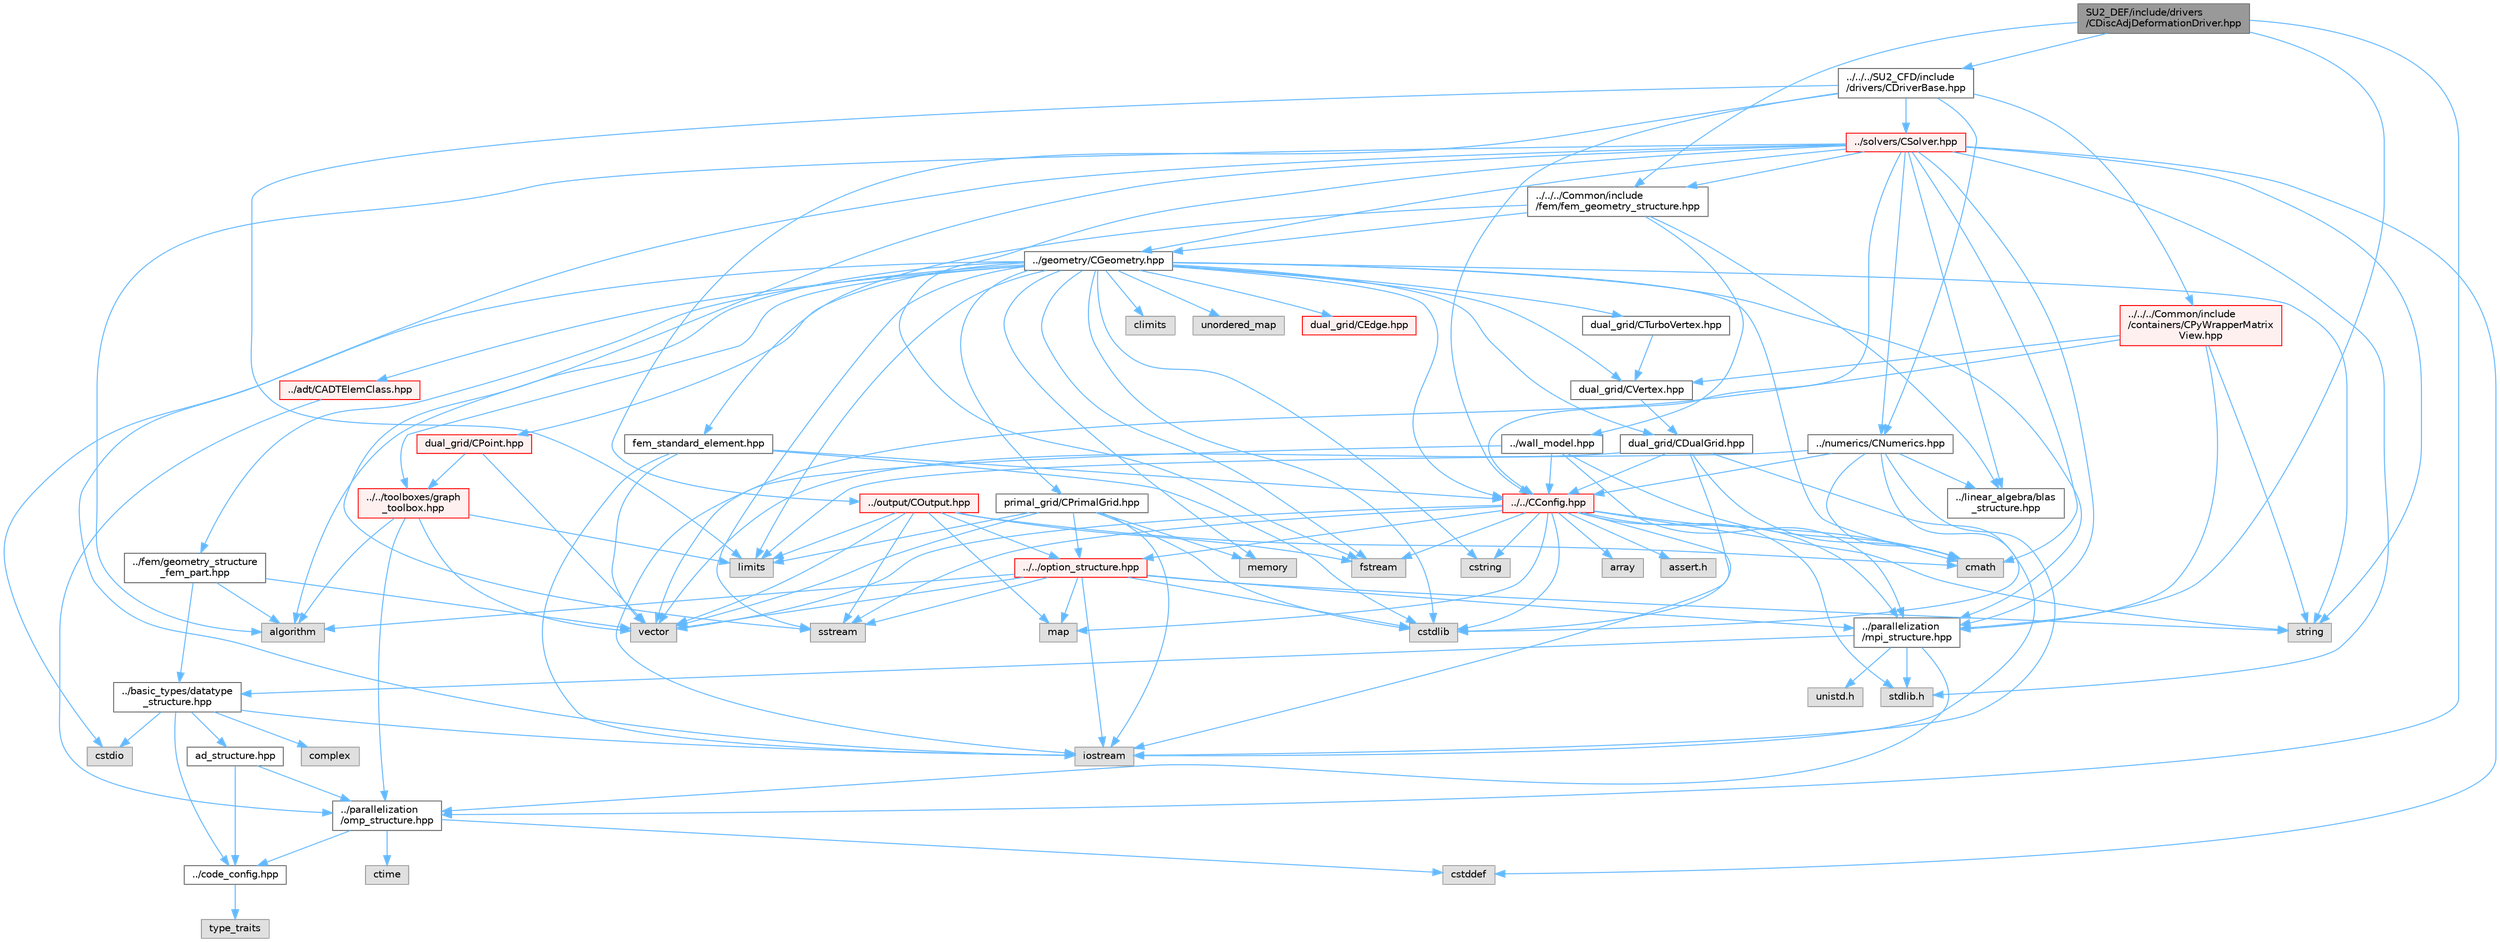 digraph "SU2_DEF/include/drivers/CDiscAdjDeformationDriver.hpp"
{
 // LATEX_PDF_SIZE
  bgcolor="transparent";
  edge [fontname=Helvetica,fontsize=10,labelfontname=Helvetica,labelfontsize=10];
  node [fontname=Helvetica,fontsize=10,shape=box,height=0.2,width=0.4];
  Node1 [id="Node000001",label="SU2_DEF/include/drivers\l/CDiscAdjDeformationDriver.hpp",height=0.2,width=0.4,color="gray40", fillcolor="grey60", style="filled", fontcolor="black",tooltip="Headers of the main subroutines for driving the projection of sensitivities."];
  Node1 -> Node2 [id="edge1_Node000001_Node000002",color="steelblue1",style="solid",tooltip=" "];
  Node2 [id="Node000002",label="../../../Common/include\l/fem/fem_geometry_structure.hpp",height=0.2,width=0.4,color="grey40", fillcolor="white", style="filled",URL="$fem__geometry__structure_8hpp.html",tooltip="Headers of the main subroutines for creating the geometrical structure for the FEM solver...."];
  Node2 -> Node3 [id="edge2_Node000002_Node000003",color="steelblue1",style="solid",tooltip=" "];
  Node3 [id="Node000003",label="../geometry/CGeometry.hpp",height=0.2,width=0.4,color="grey40", fillcolor="white", style="filled",URL="$CGeometry_8hpp.html",tooltip="Headers of the main subroutines for creating the geometrical structure. The subroutines and functions..."];
  Node3 -> Node4 [id="edge3_Node000003_Node000004",color="steelblue1",style="solid",tooltip=" "];
  Node4 [id="Node000004",label="limits",height=0.2,width=0.4,color="grey60", fillcolor="#E0E0E0", style="filled",tooltip=" "];
  Node3 -> Node5 [id="edge4_Node000003_Node000005",color="steelblue1",style="solid",tooltip=" "];
  Node5 [id="Node000005",label="../parallelization\l/mpi_structure.hpp",height=0.2,width=0.4,color="grey40", fillcolor="white", style="filled",URL="$mpi__structure_8hpp.html",tooltip="Headers of the mpi interface for generalized datatypes. The subroutines and functions are in the mpi_..."];
  Node5 -> Node6 [id="edge5_Node000005_Node000006",color="steelblue1",style="solid",tooltip=" "];
  Node6 [id="Node000006",label="stdlib.h",height=0.2,width=0.4,color="grey60", fillcolor="#E0E0E0", style="filled",tooltip=" "];
  Node5 -> Node7 [id="edge6_Node000005_Node000007",color="steelblue1",style="solid",tooltip=" "];
  Node7 [id="Node000007",label="../basic_types/datatype\l_structure.hpp",height=0.2,width=0.4,color="grey40", fillcolor="white", style="filled",URL="$datatype__structure_8hpp.html",tooltip="Headers for generalized datatypes, defines an interface for AD types."];
  Node7 -> Node8 [id="edge7_Node000007_Node000008",color="steelblue1",style="solid",tooltip=" "];
  Node8 [id="Node000008",label="iostream",height=0.2,width=0.4,color="grey60", fillcolor="#E0E0E0", style="filled",tooltip=" "];
  Node7 -> Node9 [id="edge8_Node000007_Node000009",color="steelblue1",style="solid",tooltip=" "];
  Node9 [id="Node000009",label="complex",height=0.2,width=0.4,color="grey60", fillcolor="#E0E0E0", style="filled",tooltip=" "];
  Node7 -> Node10 [id="edge9_Node000007_Node000010",color="steelblue1",style="solid",tooltip=" "];
  Node10 [id="Node000010",label="cstdio",height=0.2,width=0.4,color="grey60", fillcolor="#E0E0E0", style="filled",tooltip=" "];
  Node7 -> Node11 [id="edge10_Node000007_Node000011",color="steelblue1",style="solid",tooltip=" "];
  Node11 [id="Node000011",label="../code_config.hpp",height=0.2,width=0.4,color="grey40", fillcolor="white", style="filled",URL="$code__config_8hpp.html",tooltip="Header file for collecting common macros, definitions and type configurations."];
  Node11 -> Node12 [id="edge11_Node000011_Node000012",color="steelblue1",style="solid",tooltip=" "];
  Node12 [id="Node000012",label="type_traits",height=0.2,width=0.4,color="grey60", fillcolor="#E0E0E0", style="filled",tooltip=" "];
  Node7 -> Node13 [id="edge12_Node000007_Node000013",color="steelblue1",style="solid",tooltip=" "];
  Node13 [id="Node000013",label="ad_structure.hpp",height=0.2,width=0.4,color="grey40", fillcolor="white", style="filled",URL="$ad__structure_8hpp.html",tooltip="Main routines for the algorithmic differentiation (AD) structure."];
  Node13 -> Node11 [id="edge13_Node000013_Node000011",color="steelblue1",style="solid",tooltip=" "];
  Node13 -> Node14 [id="edge14_Node000013_Node000014",color="steelblue1",style="solid",tooltip=" "];
  Node14 [id="Node000014",label="../parallelization\l/omp_structure.hpp",height=0.2,width=0.4,color="grey40", fillcolor="white", style="filled",URL="$omp__structure_8hpp.html",tooltip="OpenMP interface header, provides compatibility functions if the code is built without OpenMP support..."];
  Node14 -> Node15 [id="edge15_Node000014_Node000015",color="steelblue1",style="solid",tooltip=" "];
  Node15 [id="Node000015",label="cstddef",height=0.2,width=0.4,color="grey60", fillcolor="#E0E0E0", style="filled",tooltip=" "];
  Node14 -> Node11 [id="edge16_Node000014_Node000011",color="steelblue1",style="solid",tooltip=" "];
  Node14 -> Node16 [id="edge17_Node000014_Node000016",color="steelblue1",style="solid",tooltip=" "];
  Node16 [id="Node000016",label="ctime",height=0.2,width=0.4,color="grey60", fillcolor="#E0E0E0", style="filled",tooltip=" "];
  Node5 -> Node17 [id="edge18_Node000005_Node000017",color="steelblue1",style="solid",tooltip=" "];
  Node17 [id="Node000017",label="unistd.h",height=0.2,width=0.4,color="grey60", fillcolor="#E0E0E0", style="filled",tooltip=" "];
  Node5 -> Node14 [id="edge19_Node000005_Node000014",color="steelblue1",style="solid",tooltip=" "];
  Node3 -> Node18 [id="edge20_Node000003_Node000018",color="steelblue1",style="solid",tooltip=" "];
  Node18 [id="Node000018",label="string",height=0.2,width=0.4,color="grey60", fillcolor="#E0E0E0", style="filled",tooltip=" "];
  Node3 -> Node19 [id="edge21_Node000003_Node000019",color="steelblue1",style="solid",tooltip=" "];
  Node19 [id="Node000019",label="fstream",height=0.2,width=0.4,color="grey60", fillcolor="#E0E0E0", style="filled",tooltip=" "];
  Node3 -> Node20 [id="edge22_Node000003_Node000020",color="steelblue1",style="solid",tooltip=" "];
  Node20 [id="Node000020",label="sstream",height=0.2,width=0.4,color="grey60", fillcolor="#E0E0E0", style="filled",tooltip=" "];
  Node3 -> Node21 [id="edge23_Node000003_Node000021",color="steelblue1",style="solid",tooltip=" "];
  Node21 [id="Node000021",label="cmath",height=0.2,width=0.4,color="grey60", fillcolor="#E0E0E0", style="filled",tooltip=" "];
  Node3 -> Node22 [id="edge24_Node000003_Node000022",color="steelblue1",style="solid",tooltip=" "];
  Node22 [id="Node000022",label="algorithm",height=0.2,width=0.4,color="grey60", fillcolor="#E0E0E0", style="filled",tooltip=" "];
  Node3 -> Node23 [id="edge25_Node000003_Node000023",color="steelblue1",style="solid",tooltip=" "];
  Node23 [id="Node000023",label="cstring",height=0.2,width=0.4,color="grey60", fillcolor="#E0E0E0", style="filled",tooltip=" "];
  Node3 -> Node10 [id="edge26_Node000003_Node000010",color="steelblue1",style="solid",tooltip=" "];
  Node3 -> Node24 [id="edge27_Node000003_Node000024",color="steelblue1",style="solid",tooltip=" "];
  Node24 [id="Node000024",label="cstdlib",height=0.2,width=0.4,color="grey60", fillcolor="#E0E0E0", style="filled",tooltip=" "];
  Node3 -> Node25 [id="edge28_Node000003_Node000025",color="steelblue1",style="solid",tooltip=" "];
  Node25 [id="Node000025",label="climits",height=0.2,width=0.4,color="grey60", fillcolor="#E0E0E0", style="filled",tooltip=" "];
  Node3 -> Node26 [id="edge29_Node000003_Node000026",color="steelblue1",style="solid",tooltip=" "];
  Node26 [id="Node000026",label="memory",height=0.2,width=0.4,color="grey60", fillcolor="#E0E0E0", style="filled",tooltip=" "];
  Node3 -> Node27 [id="edge30_Node000003_Node000027",color="steelblue1",style="solid",tooltip=" "];
  Node27 [id="Node000027",label="unordered_map",height=0.2,width=0.4,color="grey60", fillcolor="#E0E0E0", style="filled",tooltip=" "];
  Node3 -> Node28 [id="edge31_Node000003_Node000028",color="steelblue1",style="solid",tooltip=" "];
  Node28 [id="Node000028",label="primal_grid/CPrimalGrid.hpp",height=0.2,width=0.4,color="grey40", fillcolor="white", style="filled",URL="$CPrimalGrid_8hpp.html",tooltip="Headers of the main subroutines for storing the primal grid structure. The subroutines and functions ..."];
  Node28 -> Node8 [id="edge32_Node000028_Node000008",color="steelblue1",style="solid",tooltip=" "];
  Node28 -> Node29 [id="edge33_Node000028_Node000029",color="steelblue1",style="solid",tooltip=" "];
  Node29 [id="Node000029",label="vector",height=0.2,width=0.4,color="grey60", fillcolor="#E0E0E0", style="filled",tooltip=" "];
  Node28 -> Node4 [id="edge34_Node000028_Node000004",color="steelblue1",style="solid",tooltip=" "];
  Node28 -> Node24 [id="edge35_Node000028_Node000024",color="steelblue1",style="solid",tooltip=" "];
  Node28 -> Node26 [id="edge36_Node000028_Node000026",color="steelblue1",style="solid",tooltip=" "];
  Node28 -> Node30 [id="edge37_Node000028_Node000030",color="steelblue1",style="solid",tooltip=" "];
  Node30 [id="Node000030",label="../../option_structure.hpp",height=0.2,width=0.4,color="red", fillcolor="#FFF0F0", style="filled",URL="$option__structure_8hpp.html",tooltip="Defines classes for referencing options for easy input in CConfig."];
  Node30 -> Node5 [id="edge38_Node000030_Node000005",color="steelblue1",style="solid",tooltip=" "];
  Node30 -> Node8 [id="edge39_Node000030_Node000008",color="steelblue1",style="solid",tooltip=" "];
  Node30 -> Node20 [id="edge40_Node000030_Node000020",color="steelblue1",style="solid",tooltip=" "];
  Node30 -> Node18 [id="edge41_Node000030_Node000018",color="steelblue1",style="solid",tooltip=" "];
  Node30 -> Node29 [id="edge42_Node000030_Node000029",color="steelblue1",style="solid",tooltip=" "];
  Node30 -> Node31 [id="edge43_Node000030_Node000031",color="steelblue1",style="solid",tooltip=" "];
  Node31 [id="Node000031",label="map",height=0.2,width=0.4,color="grey60", fillcolor="#E0E0E0", style="filled",tooltip=" "];
  Node30 -> Node24 [id="edge44_Node000030_Node000024",color="steelblue1",style="solid",tooltip=" "];
  Node30 -> Node22 [id="edge45_Node000030_Node000022",color="steelblue1",style="solid",tooltip=" "];
  Node3 -> Node33 [id="edge46_Node000003_Node000033",color="steelblue1",style="solid",tooltip=" "];
  Node33 [id="Node000033",label="dual_grid/CDualGrid.hpp",height=0.2,width=0.4,color="grey40", fillcolor="white", style="filled",URL="$CDualGrid_8hpp.html",tooltip="Headers of the main subroutines for doing the complete dual grid structure. The subroutines and funct..."];
  Node33 -> Node21 [id="edge47_Node000033_Node000021",color="steelblue1",style="solid",tooltip=" "];
  Node33 -> Node8 [id="edge48_Node000033_Node000008",color="steelblue1",style="solid",tooltip=" "];
  Node33 -> Node24 [id="edge49_Node000033_Node000024",color="steelblue1",style="solid",tooltip=" "];
  Node33 -> Node29 [id="edge50_Node000033_Node000029",color="steelblue1",style="solid",tooltip=" "];
  Node33 -> Node34 [id="edge51_Node000033_Node000034",color="steelblue1",style="solid",tooltip=" "];
  Node34 [id="Node000034",label="../../CConfig.hpp",height=0.2,width=0.4,color="red", fillcolor="#FFF0F0", style="filled",URL="$CConfig_8hpp.html",tooltip="All the information about the definition of the physical problem. The subroutines and functions are i..."];
  Node34 -> Node5 [id="edge52_Node000034_Node000005",color="steelblue1",style="solid",tooltip=" "];
  Node34 -> Node8 [id="edge53_Node000034_Node000008",color="steelblue1",style="solid",tooltip=" "];
  Node34 -> Node24 [id="edge54_Node000034_Node000024",color="steelblue1",style="solid",tooltip=" "];
  Node34 -> Node19 [id="edge55_Node000034_Node000019",color="steelblue1",style="solid",tooltip=" "];
  Node34 -> Node20 [id="edge56_Node000034_Node000020",color="steelblue1",style="solid",tooltip=" "];
  Node34 -> Node18 [id="edge57_Node000034_Node000018",color="steelblue1",style="solid",tooltip=" "];
  Node34 -> Node23 [id="edge58_Node000034_Node000023",color="steelblue1",style="solid",tooltip=" "];
  Node34 -> Node29 [id="edge59_Node000034_Node000029",color="steelblue1",style="solid",tooltip=" "];
  Node34 -> Node35 [id="edge60_Node000034_Node000035",color="steelblue1",style="solid",tooltip=" "];
  Node35 [id="Node000035",label="array",height=0.2,width=0.4,color="grey60", fillcolor="#E0E0E0", style="filled",tooltip=" "];
  Node34 -> Node6 [id="edge61_Node000034_Node000006",color="steelblue1",style="solid",tooltip=" "];
  Node34 -> Node21 [id="edge62_Node000034_Node000021",color="steelblue1",style="solid",tooltip=" "];
  Node34 -> Node31 [id="edge63_Node000034_Node000031",color="steelblue1",style="solid",tooltip=" "];
  Node34 -> Node36 [id="edge64_Node000034_Node000036",color="steelblue1",style="solid",tooltip=" "];
  Node36 [id="Node000036",label="assert.h",height=0.2,width=0.4,color="grey60", fillcolor="#E0E0E0", style="filled",tooltip=" "];
  Node34 -> Node30 [id="edge65_Node000034_Node000030",color="steelblue1",style="solid",tooltip=" "];
  Node3 -> Node47 [id="edge66_Node000003_Node000047",color="steelblue1",style="solid",tooltip=" "];
  Node47 [id="Node000047",label="dual_grid/CPoint.hpp",height=0.2,width=0.4,color="red", fillcolor="#FFF0F0", style="filled",URL="$CPoint_8hpp.html",tooltip="Declaration of the point class that stores geometric and adjacency information for dual control volum..."];
  Node47 -> Node48 [id="edge67_Node000047_Node000048",color="steelblue1",style="solid",tooltip=" "];
  Node48 [id="Node000048",label="../../toolboxes/graph\l_toolbox.hpp",height=0.2,width=0.4,color="red", fillcolor="#FFF0F0", style="filled",URL="$graph__toolbox_8hpp.html",tooltip="Functions and classes to build/represent sparse graphs or sparse patterns."];
  Node48 -> Node14 [id="edge68_Node000048_Node000014",color="steelblue1",style="solid",tooltip=" "];
  Node48 -> Node29 [id="edge69_Node000048_Node000029",color="steelblue1",style="solid",tooltip=" "];
  Node48 -> Node4 [id="edge70_Node000048_Node000004",color="steelblue1",style="solid",tooltip=" "];
  Node48 -> Node22 [id="edge71_Node000048_Node000022",color="steelblue1",style="solid",tooltip=" "];
  Node47 -> Node29 [id="edge72_Node000047_Node000029",color="steelblue1",style="solid",tooltip=" "];
  Node3 -> Node52 [id="edge73_Node000003_Node000052",color="steelblue1",style="solid",tooltip=" "];
  Node52 [id="Node000052",label="dual_grid/CEdge.hpp",height=0.2,width=0.4,color="red", fillcolor="#FFF0F0", style="filled",URL="$CEdge_8hpp.html",tooltip="Declaration of the edge class CEdge.cpp file."];
  Node3 -> Node53 [id="edge74_Node000003_Node000053",color="steelblue1",style="solid",tooltip=" "];
  Node53 [id="Node000053",label="dual_grid/CVertex.hpp",height=0.2,width=0.4,color="grey40", fillcolor="white", style="filled",URL="$CVertex_8hpp.html",tooltip="Headers of the main subroutines for doing the complete dual grid structure. The subroutines and funct..."];
  Node53 -> Node33 [id="edge75_Node000053_Node000033",color="steelblue1",style="solid",tooltip=" "];
  Node3 -> Node54 [id="edge76_Node000003_Node000054",color="steelblue1",style="solid",tooltip=" "];
  Node54 [id="Node000054",label="dual_grid/CTurboVertex.hpp",height=0.2,width=0.4,color="grey40", fillcolor="white", style="filled",URL="$CTurboVertex_8hpp.html",tooltip="Headers of the main subroutines for doing the complete dual grid structure. The subroutines and funct..."];
  Node54 -> Node53 [id="edge77_Node000054_Node000053",color="steelblue1",style="solid",tooltip=" "];
  Node3 -> Node34 [id="edge78_Node000003_Node000034",color="steelblue1",style="solid",tooltip=" "];
  Node3 -> Node55 [id="edge79_Node000003_Node000055",color="steelblue1",style="solid",tooltip=" "];
  Node55 [id="Node000055",label="../fem/geometry_structure\l_fem_part.hpp",height=0.2,width=0.4,color="grey40", fillcolor="white", style="filled",URL="$geometry__structure__fem__part_8hpp.html",tooltip="Helper classes for the Fluid FEM solver."];
  Node55 -> Node7 [id="edge80_Node000055_Node000007",color="steelblue1",style="solid",tooltip=" "];
  Node55 -> Node29 [id="edge81_Node000055_Node000029",color="steelblue1",style="solid",tooltip=" "];
  Node55 -> Node22 [id="edge82_Node000055_Node000022",color="steelblue1",style="solid",tooltip=" "];
  Node3 -> Node48 [id="edge83_Node000003_Node000048",color="steelblue1",style="solid",tooltip=" "];
  Node3 -> Node56 [id="edge84_Node000003_Node000056",color="steelblue1",style="solid",tooltip=" "];
  Node56 [id="Node000056",label="../adt/CADTElemClass.hpp",height=0.2,width=0.4,color="red", fillcolor="#FFF0F0", style="filled",URL="$CADTElemClass_8hpp.html",tooltip="Class for storing an ADT of (linear) elements in an arbitrary number of dimensions."];
  Node56 -> Node14 [id="edge85_Node000056_Node000014",color="steelblue1",style="solid",tooltip=" "];
  Node2 -> Node60 [id="edge86_Node000002_Node000060",color="steelblue1",style="solid",tooltip=" "];
  Node60 [id="Node000060",label="fem_standard_element.hpp",height=0.2,width=0.4,color="grey40", fillcolor="white", style="filled",URL="$fem__standard__element_8hpp.html",tooltip="Headers of the main functions for the FEM standard elements. The functions are in the fem_standard_el..."];
  Node60 -> Node8 [id="edge87_Node000060_Node000008",color="steelblue1",style="solid",tooltip=" "];
  Node60 -> Node29 [id="edge88_Node000060_Node000029",color="steelblue1",style="solid",tooltip=" "];
  Node60 -> Node24 [id="edge89_Node000060_Node000024",color="steelblue1",style="solid",tooltip=" "];
  Node60 -> Node34 [id="edge90_Node000060_Node000034",color="steelblue1",style="solid",tooltip=" "];
  Node2 -> Node61 [id="edge91_Node000002_Node000061",color="steelblue1",style="solid",tooltip=" "];
  Node61 [id="Node000061",label="../wall_model.hpp",height=0.2,width=0.4,color="grey40", fillcolor="white", style="filled",URL="$wall__model_8hpp.html",tooltip="Headers for the wall model functions for large eddy simulations."];
  Node61 -> Node5 [id="edge92_Node000061_Node000005",color="steelblue1",style="solid",tooltip=" "];
  Node61 -> Node34 [id="edge93_Node000061_Node000034",color="steelblue1",style="solid",tooltip=" "];
  Node61 -> Node8 [id="edge94_Node000061_Node000008",color="steelblue1",style="solid",tooltip=" "];
  Node61 -> Node21 [id="edge95_Node000061_Node000021",color="steelblue1",style="solid",tooltip=" "];
  Node2 -> Node62 [id="edge96_Node000002_Node000062",color="steelblue1",style="solid",tooltip=" "];
  Node62 [id="Node000062",label="../linear_algebra/blas\l_structure.hpp",height=0.2,width=0.4,color="grey40", fillcolor="white", style="filled",URL="$blas__structure_8hpp.html",tooltip="Include files and headers of the functions for matrix and vector operations, which are typically foun..."];
  Node1 -> Node5 [id="edge97_Node000001_Node000005",color="steelblue1",style="solid",tooltip=" "];
  Node1 -> Node14 [id="edge98_Node000001_Node000014",color="steelblue1",style="solid",tooltip=" "];
  Node1 -> Node63 [id="edge99_Node000001_Node000063",color="steelblue1",style="solid",tooltip=" "];
  Node63 [id="Node000063",label="../../../SU2_CFD/include\l/drivers/CDriverBase.hpp",height=0.2,width=0.4,color="grey40", fillcolor="white", style="filled",URL="$CDriverBase_8hpp.html",tooltip="Base class for all drivers."];
  Node63 -> Node4 [id="edge100_Node000063_Node000004",color="steelblue1",style="solid",tooltip=" "];
  Node63 -> Node34 [id="edge101_Node000063_Node000034",color="steelblue1",style="solid",tooltip=" "];
  Node63 -> Node64 [id="edge102_Node000063_Node000064",color="steelblue1",style="solid",tooltip=" "];
  Node64 [id="Node000064",label="../../../Common/include\l/containers/CPyWrapperMatrix\lView.hpp",height=0.2,width=0.4,color="red", fillcolor="#FFF0F0", style="filled",URL="$CPyWrapperMatrixView_8hpp.html",tooltip="Simple matrix views to use with the python wrapper."];
  Node64 -> Node18 [id="edge103_Node000064_Node000018",color="steelblue1",style="solid",tooltip=" "];
  Node64 -> Node29 [id="edge104_Node000064_Node000029",color="steelblue1",style="solid",tooltip=" "];
  Node64 -> Node53 [id="edge105_Node000064_Node000053",color="steelblue1",style="solid",tooltip=" "];
  Node64 -> Node5 [id="edge106_Node000064_Node000005",color="steelblue1",style="solid",tooltip=" "];
  Node63 -> Node65 [id="edge107_Node000063_Node000065",color="steelblue1",style="solid",tooltip=" "];
  Node65 [id="Node000065",label="../numerics/CNumerics.hpp",height=0.2,width=0.4,color="grey40", fillcolor="white", style="filled",URL="$CNumerics_8hpp.html",tooltip="Declaration of the base numerics class, the implementation is in the CNumerics.cpp file."];
  Node65 -> Node21 [id="edge108_Node000065_Node000021",color="steelblue1",style="solid",tooltip=" "];
  Node65 -> Node8 [id="edge109_Node000065_Node000008",color="steelblue1",style="solid",tooltip=" "];
  Node65 -> Node4 [id="edge110_Node000065_Node000004",color="steelblue1",style="solid",tooltip=" "];
  Node65 -> Node24 [id="edge111_Node000065_Node000024",color="steelblue1",style="solid",tooltip=" "];
  Node65 -> Node34 [id="edge112_Node000065_Node000034",color="steelblue1",style="solid",tooltip=" "];
  Node65 -> Node62 [id="edge113_Node000065_Node000062",color="steelblue1",style="solid",tooltip=" "];
  Node63 -> Node66 [id="edge114_Node000063_Node000066",color="steelblue1",style="solid",tooltip=" "];
  Node66 [id="Node000066",label="../output/COutput.hpp",height=0.2,width=0.4,color="red", fillcolor="#FFF0F0", style="filled",URL="$COutput_8hpp.html",tooltip="Headers of the output class."];
  Node66 -> Node19 [id="edge115_Node000066_Node000019",color="steelblue1",style="solid",tooltip=" "];
  Node66 -> Node21 [id="edge116_Node000066_Node000021",color="steelblue1",style="solid",tooltip=" "];
  Node66 -> Node31 [id="edge117_Node000066_Node000031",color="steelblue1",style="solid",tooltip=" "];
  Node66 -> Node20 [id="edge118_Node000066_Node000020",color="steelblue1",style="solid",tooltip=" "];
  Node66 -> Node4 [id="edge119_Node000066_Node000004",color="steelblue1",style="solid",tooltip=" "];
  Node66 -> Node29 [id="edge120_Node000066_Node000029",color="steelblue1",style="solid",tooltip=" "];
  Node66 -> Node30 [id="edge121_Node000066_Node000030",color="steelblue1",style="solid",tooltip=" "];
  Node63 -> Node77 [id="edge122_Node000063_Node000077",color="steelblue1",style="solid",tooltip=" "];
  Node77 [id="Node000077",label="../solvers/CSolver.hpp",height=0.2,width=0.4,color="red", fillcolor="#FFF0F0", style="filled",URL="$CSolver_8hpp.html",tooltip="Headers of the CSolver class which is inherited by all of the other solvers."];
  Node77 -> Node5 [id="edge123_Node000077_Node000005",color="steelblue1",style="solid",tooltip=" "];
  Node77 -> Node21 [id="edge124_Node000077_Node000021",color="steelblue1",style="solid",tooltip=" "];
  Node77 -> Node15 [id="edge125_Node000077_Node000015",color="steelblue1",style="solid",tooltip=" "];
  Node77 -> Node18 [id="edge126_Node000077_Node000018",color="steelblue1",style="solid",tooltip=" "];
  Node77 -> Node19 [id="edge127_Node000077_Node000019",color="steelblue1",style="solid",tooltip=" "];
  Node77 -> Node20 [id="edge128_Node000077_Node000020",color="steelblue1",style="solid",tooltip=" "];
  Node77 -> Node22 [id="edge129_Node000077_Node000022",color="steelblue1",style="solid",tooltip=" "];
  Node77 -> Node8 [id="edge130_Node000077_Node000008",color="steelblue1",style="solid",tooltip=" "];
  Node77 -> Node6 [id="edge131_Node000077_Node000006",color="steelblue1",style="solid",tooltip=" "];
  Node77 -> Node65 [id="edge132_Node000077_Node000065",color="steelblue1",style="solid",tooltip=" "];
  Node77 -> Node2 [id="edge133_Node000077_Node000002",color="steelblue1",style="solid",tooltip=" "];
  Node77 -> Node3 [id="edge134_Node000077_Node000003",color="steelblue1",style="solid",tooltip=" "];
  Node77 -> Node34 [id="edge135_Node000077_Node000034",color="steelblue1",style="solid",tooltip=" "];
  Node77 -> Node62 [id="edge136_Node000077_Node000062",color="steelblue1",style="solid",tooltip=" "];
}
